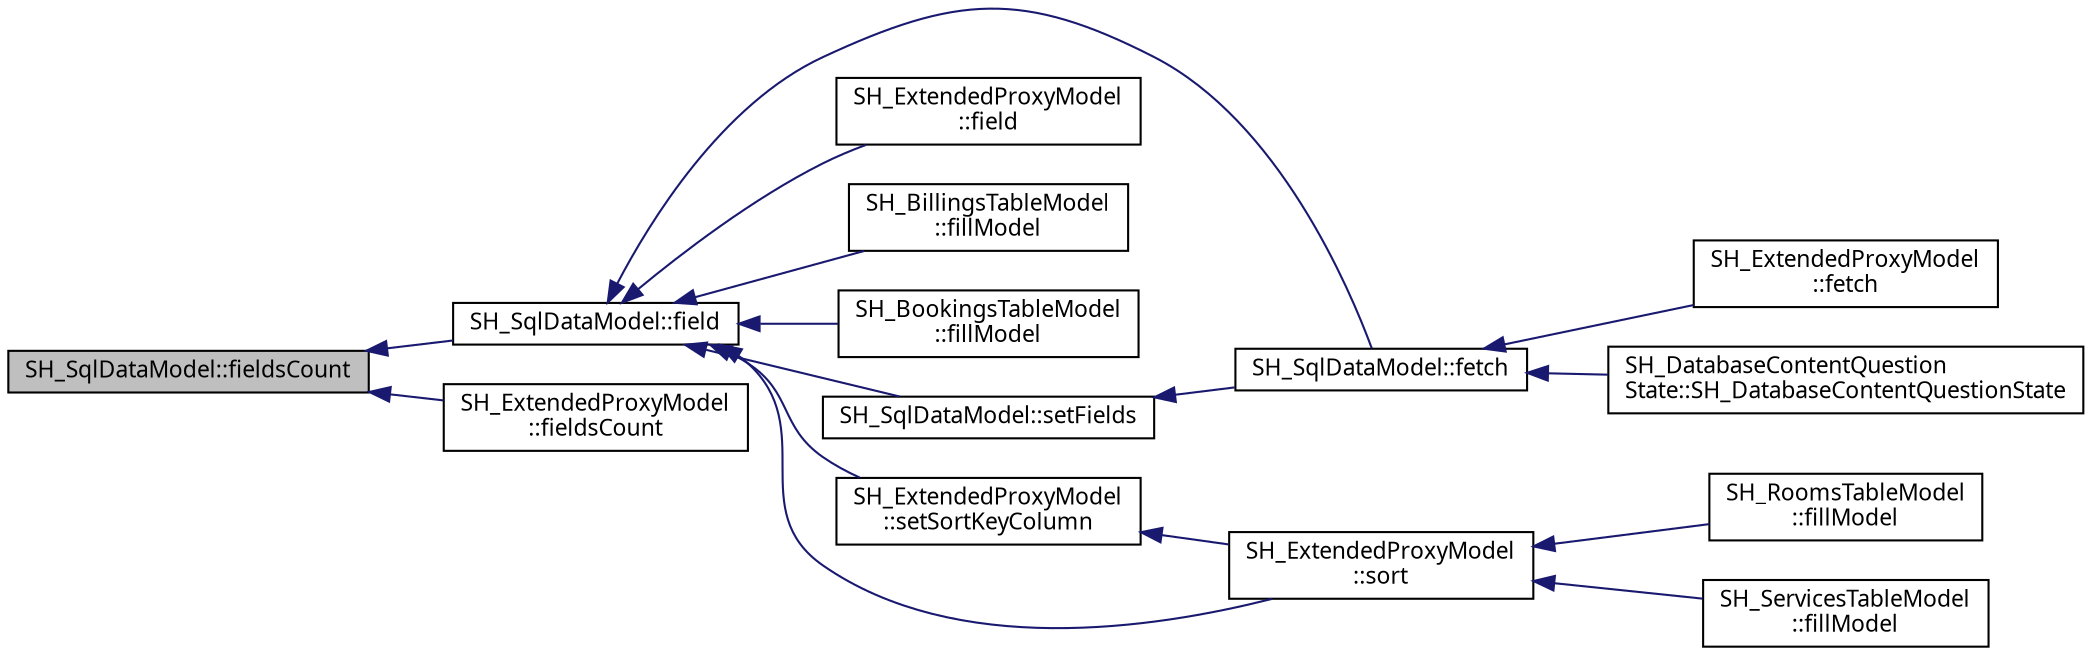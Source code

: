 digraph "SH_SqlDataModel::fieldsCount"
{
 // INTERACTIVE_SVG=YES
  bgcolor="transparent";
  edge [fontname="Verdana",fontsize="11",labelfontname="Verdana",labelfontsize="11"];
  node [fontname="Verdana",fontsize="11",shape=record];
  rankdir="LR";
  Node1 [label="SH_SqlDataModel::fieldsCount",height=0.2,width=0.4,color="black", fillcolor="grey75", style="filled" fontcolor="black"];
  Node1 -> Node2 [dir="back",color="midnightblue",fontsize="11",style="solid",fontname="Verdana"];
  Node2 [label="SH_SqlDataModel::field",height=0.2,width=0.4,color="black",URL="$classSH__SqlDataModel.html#a92c51d5c1f6aca08a7ee566ece1e4cb6"];
  Node2 -> Node3 [dir="back",color="midnightblue",fontsize="11",style="solid",fontname="Verdana"];
  Node3 [label="SH_SqlDataModel::fetch",height=0.2,width=0.4,color="black",URL="$classSH__SqlDataModel.html#ab6c206088250a66ddc8cb8d33a38e421"];
  Node3 -> Node4 [dir="back",color="midnightblue",fontsize="11",style="solid",fontname="Verdana"];
  Node4 [label="SH_ExtendedProxyModel\l::fetch",height=0.2,width=0.4,color="black",URL="$classSH__ExtendedProxyModel.html#a1df5323af8d29e81f22a7118227eeeb8"];
  Node3 -> Node5 [dir="back",color="midnightblue",fontsize="11",style="solid",fontname="Verdana"];
  Node5 [label="SH_DatabaseContentQuestion\lState::SH_DatabaseContentQuestionState",height=0.2,width=0.4,color="black",URL="$classSH__DatabaseContentQuestionState.html#ab26490ea519262a8f9ca72c000bf7313"];
  Node2 -> Node6 [dir="back",color="midnightblue",fontsize="11",style="solid",fontname="Verdana"];
  Node6 [label="SH_ExtendedProxyModel\l::field",height=0.2,width=0.4,color="black",URL="$classSH__ExtendedProxyModel.html#a75081819198741a532eefd5875a90678"];
  Node2 -> Node7 [dir="back",color="midnightblue",fontsize="11",style="solid",fontname="Verdana"];
  Node7 [label="SH_BillingsTableModel\l::fillModel",height=0.2,width=0.4,color="black",URL="$classSH__BillingsTableModel.html#abb270d638314e98a5512c68c66bd88f1"];
  Node2 -> Node8 [dir="back",color="midnightblue",fontsize="11",style="solid",fontname="Verdana"];
  Node8 [label="SH_BookingsTableModel\l::fillModel",height=0.2,width=0.4,color="black",URL="$classSH__BookingsTableModel.html#a03e7c5e25dd25bdb0c85c4465ddd95e5"];
  Node2 -> Node9 [dir="back",color="midnightblue",fontsize="11",style="solid",fontname="Verdana"];
  Node9 [label="SH_SqlDataModel::setFields",height=0.2,width=0.4,color="black",URL="$classSH__SqlDataModel.html#ad297d359375d55e66493ce8935f8ff05"];
  Node9 -> Node3 [dir="back",color="midnightblue",fontsize="11",style="solid",fontname="Verdana"];
  Node2 -> Node10 [dir="back",color="midnightblue",fontsize="11",style="solid",fontname="Verdana"];
  Node10 [label="SH_ExtendedProxyModel\l::setSortKeyColumn",height=0.2,width=0.4,color="black",URL="$classSH__ExtendedProxyModel.html#ab8123244a5060aa35f5bce651046b99d"];
  Node10 -> Node11 [dir="back",color="midnightblue",fontsize="11",style="solid",fontname="Verdana"];
  Node11 [label="SH_ExtendedProxyModel\l::sort",height=0.2,width=0.4,color="black",URL="$classSH__ExtendedProxyModel.html#a2d5fdb58bf67879e3f3130619b93104a"];
  Node11 -> Node12 [dir="back",color="midnightblue",fontsize="11",style="solid",fontname="Verdana"];
  Node12 [label="SH_RoomsTableModel\l::fillModel",height=0.2,width=0.4,color="black",URL="$classSH__RoomsTableModel.html#a5ac9fe2af0bda8002387546a0db01e1d"];
  Node11 -> Node13 [dir="back",color="midnightblue",fontsize="11",style="solid",fontname="Verdana"];
  Node13 [label="SH_ServicesTableModel\l::fillModel",height=0.2,width=0.4,color="black",URL="$classSH__ServicesTableModel.html#a2d18a3b167ded4e34a546e3f337c9c1a"];
  Node2 -> Node11 [dir="back",color="midnightblue",fontsize="11",style="solid",fontname="Verdana"];
  Node1 -> Node14 [dir="back",color="midnightblue",fontsize="11",style="solid",fontname="Verdana"];
  Node14 [label="SH_ExtendedProxyModel\l::fieldsCount",height=0.2,width=0.4,color="black",URL="$classSH__ExtendedProxyModel.html#ab935cb0865fd2010ab35f1743adb8633"];
}
